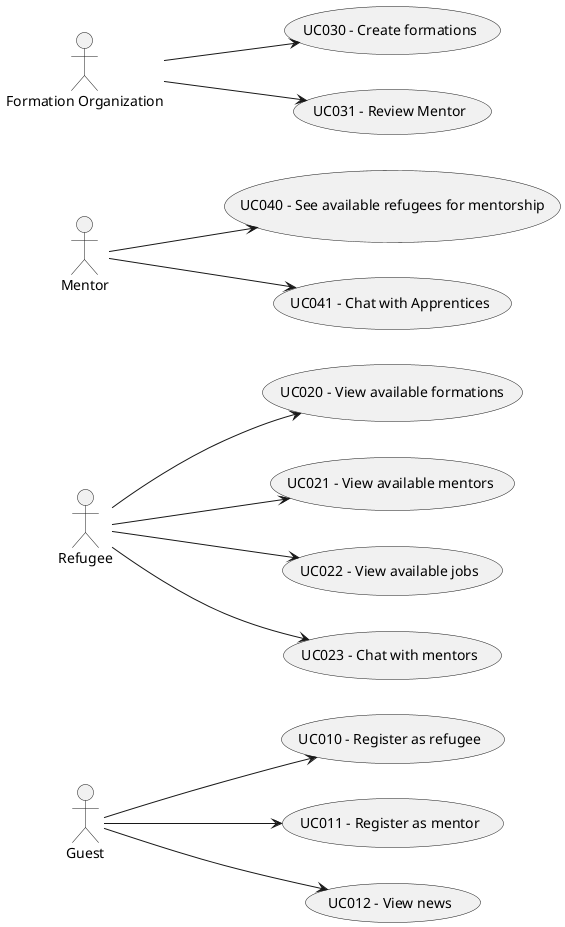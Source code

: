 @startuml

left to right direction

actor "Guest" as Guest
actor "Refugee" as Refugee
actor "Mentor" as Mentor
actor "Formation Organization" as Org

usecase "UC010 - Register as refugee" as UC010
usecase "UC011 - Register as mentor" as UC011
usecase "UC012 - View news" as UC012
usecase "UC020 - View available formations" as UC020
usecase "UC021 - View available mentors" as UC021
usecase "UC022 - View available jobs" as UC022
usecase "UC023 - Chat with mentors" as UC023
usecase "UC030 - Create formations" as UC030
usecase "UC031 - Review Mentor" as UC031
usecase "UC040 - See available refugees for mentorship" as UC040
usecase "UC041 - Chat with Apprentices" as UC041


Guest --> UC010
Guest --> UC011
Guest --> UC012
Refugee --> UC020
Refugee --> UC021
Refugee --> UC022
Refugee --> UC023
Mentor --> UC040
Mentor --> UC041
Org --> UC030
Org --> UC031


@enduml
